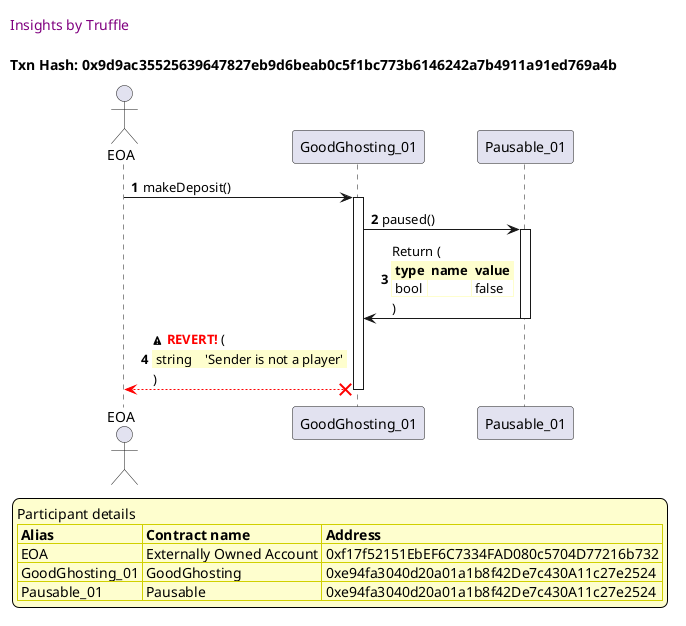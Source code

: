 

@startuml

autonumber
skinparam legendBackgroundColor #FEFECE

<style>
      header {
        HorizontalAlignment left
        FontColor purple
        FontSize 14
        Padding 10
      }
    </style>

header Insights by Truffle

title Txn Hash: 0x9d9ac35525639647827eb9d6beab0c5f1bc773b6146242a7b4911a91ed769a4b


actor EOA as "EOA"
participant GoodGhosting_01 as "GoodGhosting_01"
participant Pausable_01 as "Pausable_01"

"EOA" -> "GoodGhosting_01" ++: makeDeposit()
"GoodGhosting_01" -> "Pausable_01" ++: paused()
"Pausable_01" -> "GoodGhosting_01" --: Return (\n\
<#FEFECE,#FEFECE>|= type |= name |= value |\n\
| bool |  | false |\n\
)
"GoodGhosting_01" x-[#red]-> "EOA" --: <&warning> <color #red>**REVERT!**</color> (\n\
<#FEFECE,#FEFECE>| string |  | 'Sender is not a player' |\n\
)
deactivate "GoodGhosting_01"

legend
Participant details
<#FEFECE,#D0D000>|= Alias |= Contract name |= Address |
<#FEFECE>| EOA | Externally Owned Account | 0xf17f52151EbEF6C7334FAD080c5704D77216b732 |
<#FEFECE>| GoodGhosting_01 | GoodGhosting | 0xe94fa3040d20a01a1b8f42De7c430A11c27e2524 |
<#FEFECE>| Pausable_01 | Pausable | 0xe94fa3040d20a01a1b8f42De7c430A11c27e2524 |
endlegend

@enduml